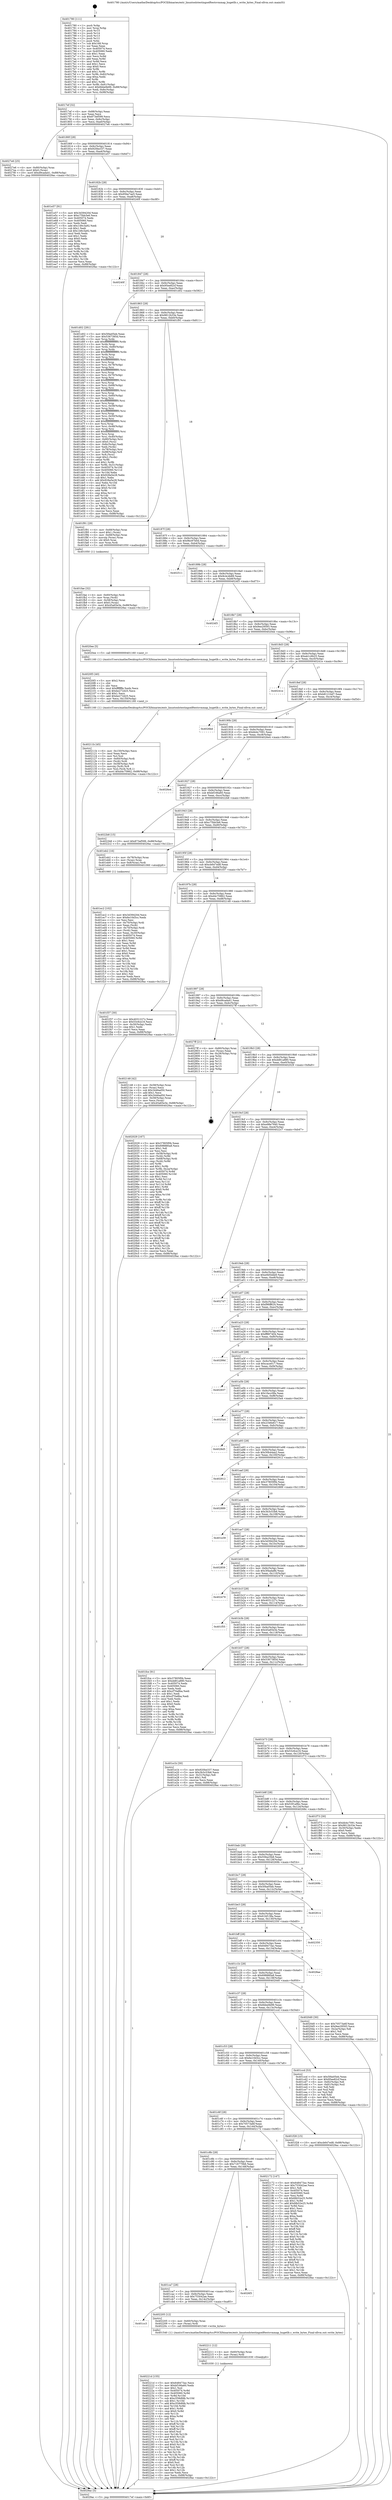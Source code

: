 digraph "0x401780" {
  label = "0x401780 (/mnt/c/Users/mathe/Desktop/tcc/POCII/binaries/extr_linuxtoolstestingselftestsvmmap_hugetlb.c_write_bytes_Final-ollvm.out::main(0))"
  labelloc = "t"
  node[shape=record]

  Entry [label="",width=0.3,height=0.3,shape=circle,fillcolor=black,style=filled]
  "0x4017ef" [label="{
     0x4017ef [32]\l
     | [instrs]\l
     &nbsp;&nbsp;0x4017ef \<+6\>: mov -0x88(%rbp),%eax\l
     &nbsp;&nbsp;0x4017f5 \<+2\>: mov %eax,%ecx\l
     &nbsp;&nbsp;0x4017f7 \<+6\>: sub $0x873ef599,%ecx\l
     &nbsp;&nbsp;0x4017fd \<+6\>: mov %eax,-0x9c(%rbp)\l
     &nbsp;&nbsp;0x401803 \<+6\>: mov %ecx,-0xa0(%rbp)\l
     &nbsp;&nbsp;0x401809 \<+6\>: je 00000000004027e6 \<main+0x1066\>\l
  }"]
  "0x4027e6" [label="{
     0x4027e6 [25]\l
     | [instrs]\l
     &nbsp;&nbsp;0x4027e6 \<+4\>: mov -0x80(%rbp),%rax\l
     &nbsp;&nbsp;0x4027ea \<+6\>: movl $0x0,(%rax)\l
     &nbsp;&nbsp;0x4027f0 \<+10\>: movl $0xd9cada41,-0x88(%rbp)\l
     &nbsp;&nbsp;0x4027fa \<+5\>: jmp 00000000004029ac \<main+0x122c\>\l
  }"]
  "0x40180f" [label="{
     0x40180f [28]\l
     | [instrs]\l
     &nbsp;&nbsp;0x40180f \<+5\>: jmp 0000000000401814 \<main+0x94\>\l
     &nbsp;&nbsp;0x401814 \<+6\>: mov -0x9c(%rbp),%eax\l
     &nbsp;&nbsp;0x40181a \<+5\>: sub $0x920be337,%eax\l
     &nbsp;&nbsp;0x40181f \<+6\>: mov %eax,-0xa4(%rbp)\l
     &nbsp;&nbsp;0x401825 \<+6\>: je 0000000000401e57 \<main+0x6d7\>\l
  }"]
  Exit [label="",width=0.3,height=0.3,shape=circle,fillcolor=black,style=filled,peripheries=2]
  "0x401e57" [label="{
     0x401e57 [91]\l
     | [instrs]\l
     &nbsp;&nbsp;0x401e57 \<+5\>: mov $0x3d39420d,%eax\l
     &nbsp;&nbsp;0x401e5c \<+5\>: mov $0xc75bb3e6,%ecx\l
     &nbsp;&nbsp;0x401e61 \<+7\>: mov 0x405074,%edx\l
     &nbsp;&nbsp;0x401e68 \<+7\>: mov 0x405060,%esi\l
     &nbsp;&nbsp;0x401e6f \<+2\>: mov %edx,%edi\l
     &nbsp;&nbsp;0x401e71 \<+6\>: add $0x149c3a92,%edi\l
     &nbsp;&nbsp;0x401e77 \<+3\>: sub $0x1,%edi\l
     &nbsp;&nbsp;0x401e7a \<+6\>: sub $0x149c3a92,%edi\l
     &nbsp;&nbsp;0x401e80 \<+3\>: imul %edi,%edx\l
     &nbsp;&nbsp;0x401e83 \<+3\>: and $0x1,%edx\l
     &nbsp;&nbsp;0x401e86 \<+3\>: cmp $0x0,%edx\l
     &nbsp;&nbsp;0x401e89 \<+4\>: sete %r8b\l
     &nbsp;&nbsp;0x401e8d \<+3\>: cmp $0xa,%esi\l
     &nbsp;&nbsp;0x401e90 \<+4\>: setl %r9b\l
     &nbsp;&nbsp;0x401e94 \<+3\>: mov %r8b,%r10b\l
     &nbsp;&nbsp;0x401e97 \<+3\>: and %r9b,%r10b\l
     &nbsp;&nbsp;0x401e9a \<+3\>: xor %r9b,%r8b\l
     &nbsp;&nbsp;0x401e9d \<+3\>: or %r8b,%r10b\l
     &nbsp;&nbsp;0x401ea0 \<+4\>: test $0x1,%r10b\l
     &nbsp;&nbsp;0x401ea4 \<+3\>: cmovne %ecx,%eax\l
     &nbsp;&nbsp;0x401ea7 \<+6\>: mov %eax,-0x88(%rbp)\l
     &nbsp;&nbsp;0x401ead \<+5\>: jmp 00000000004029ac \<main+0x122c\>\l
  }"]
  "0x40182b" [label="{
     0x40182b [28]\l
     | [instrs]\l
     &nbsp;&nbsp;0x40182b \<+5\>: jmp 0000000000401830 \<main+0xb0\>\l
     &nbsp;&nbsp;0x401830 \<+6\>: mov -0x9c(%rbp),%eax\l
     &nbsp;&nbsp;0x401836 \<+5\>: sub $0x95be7ae5,%eax\l
     &nbsp;&nbsp;0x40183b \<+6\>: mov %eax,-0xa8(%rbp)\l
     &nbsp;&nbsp;0x401841 \<+6\>: je 000000000040240f \<main+0xc8f\>\l
  }"]
  "0x40221d" [label="{
     0x40221d [155]\l
     | [instrs]\l
     &nbsp;&nbsp;0x40221d \<+5\>: mov $0x648473ac,%ecx\l
     &nbsp;&nbsp;0x402222 \<+5\>: mov $0xbf166a60,%edx\l
     &nbsp;&nbsp;0x402227 \<+3\>: mov $0x1,%sil\l
     &nbsp;&nbsp;0x40222a \<+8\>: mov 0x405074,%r8d\l
     &nbsp;&nbsp;0x402232 \<+8\>: mov 0x405060,%r9d\l
     &nbsp;&nbsp;0x40223a \<+3\>: mov %r8d,%r10d\l
     &nbsp;&nbsp;0x40223d \<+7\>: sub $0xc558dfdb,%r10d\l
     &nbsp;&nbsp;0x402244 \<+4\>: sub $0x1,%r10d\l
     &nbsp;&nbsp;0x402248 \<+7\>: add $0xc558dfdb,%r10d\l
     &nbsp;&nbsp;0x40224f \<+4\>: imul %r10d,%r8d\l
     &nbsp;&nbsp;0x402253 \<+4\>: and $0x1,%r8d\l
     &nbsp;&nbsp;0x402257 \<+4\>: cmp $0x0,%r8d\l
     &nbsp;&nbsp;0x40225b \<+4\>: sete %r11b\l
     &nbsp;&nbsp;0x40225f \<+4\>: cmp $0xa,%r9d\l
     &nbsp;&nbsp;0x402263 \<+3\>: setl %bl\l
     &nbsp;&nbsp;0x402266 \<+3\>: mov %r11b,%r14b\l
     &nbsp;&nbsp;0x402269 \<+4\>: xor $0xff,%r14b\l
     &nbsp;&nbsp;0x40226d \<+3\>: mov %bl,%r15b\l
     &nbsp;&nbsp;0x402270 \<+4\>: xor $0xff,%r15b\l
     &nbsp;&nbsp;0x402274 \<+4\>: xor $0x0,%sil\l
     &nbsp;&nbsp;0x402278 \<+3\>: mov %r14b,%r12b\l
     &nbsp;&nbsp;0x40227b \<+4\>: and $0x0,%r12b\l
     &nbsp;&nbsp;0x40227f \<+3\>: and %sil,%r11b\l
     &nbsp;&nbsp;0x402282 \<+3\>: mov %r15b,%r13b\l
     &nbsp;&nbsp;0x402285 \<+4\>: and $0x0,%r13b\l
     &nbsp;&nbsp;0x402289 \<+3\>: and %sil,%bl\l
     &nbsp;&nbsp;0x40228c \<+3\>: or %r11b,%r12b\l
     &nbsp;&nbsp;0x40228f \<+3\>: or %bl,%r13b\l
     &nbsp;&nbsp;0x402292 \<+3\>: xor %r13b,%r12b\l
     &nbsp;&nbsp;0x402295 \<+3\>: or %r15b,%r14b\l
     &nbsp;&nbsp;0x402298 \<+4\>: xor $0xff,%r14b\l
     &nbsp;&nbsp;0x40229c \<+4\>: or $0x0,%sil\l
     &nbsp;&nbsp;0x4022a0 \<+3\>: and %sil,%r14b\l
     &nbsp;&nbsp;0x4022a3 \<+3\>: or %r14b,%r12b\l
     &nbsp;&nbsp;0x4022a6 \<+4\>: test $0x1,%r12b\l
     &nbsp;&nbsp;0x4022aa \<+3\>: cmovne %edx,%ecx\l
     &nbsp;&nbsp;0x4022ad \<+6\>: mov %ecx,-0x88(%rbp)\l
     &nbsp;&nbsp;0x4022b3 \<+5\>: jmp 00000000004029ac \<main+0x122c\>\l
  }"]
  "0x40240f" [label="{
     0x40240f\l
  }", style=dashed]
  "0x401847" [label="{
     0x401847 [28]\l
     | [instrs]\l
     &nbsp;&nbsp;0x401847 \<+5\>: jmp 000000000040184c \<main+0xcc\>\l
     &nbsp;&nbsp;0x40184c \<+6\>: mov -0x9c(%rbp),%eax\l
     &nbsp;&nbsp;0x401852 \<+5\>: sub $0x95ee82cf,%eax\l
     &nbsp;&nbsp;0x401857 \<+6\>: mov %eax,-0xac(%rbp)\l
     &nbsp;&nbsp;0x40185d \<+6\>: je 0000000000401d02 \<main+0x582\>\l
  }"]
  "0x402211" [label="{
     0x402211 [12]\l
     | [instrs]\l
     &nbsp;&nbsp;0x402211 \<+4\>: mov -0x60(%rbp),%rax\l
     &nbsp;&nbsp;0x402215 \<+3\>: mov (%rax),%rdi\l
     &nbsp;&nbsp;0x402218 \<+5\>: call 0000000000401030 \<free@plt\>\l
     | [calls]\l
     &nbsp;&nbsp;0x401030 \{1\} (unknown)\l
  }"]
  "0x401d02" [label="{
     0x401d02 [281]\l
     | [instrs]\l
     &nbsp;&nbsp;0x401d02 \<+5\>: mov $0x5f4a05eb,%eax\l
     &nbsp;&nbsp;0x401d07 \<+5\>: mov $0x5367385d,%ecx\l
     &nbsp;&nbsp;0x401d0c \<+3\>: mov %rsp,%rdx\l
     &nbsp;&nbsp;0x401d0f \<+4\>: add $0xfffffffffffffff0,%rdx\l
     &nbsp;&nbsp;0x401d13 \<+3\>: mov %rdx,%rsp\l
     &nbsp;&nbsp;0x401d16 \<+4\>: mov %rdx,-0x80(%rbp)\l
     &nbsp;&nbsp;0x401d1a \<+3\>: mov %rsp,%rdx\l
     &nbsp;&nbsp;0x401d1d \<+4\>: add $0xfffffffffffffff0,%rdx\l
     &nbsp;&nbsp;0x401d21 \<+3\>: mov %rdx,%rsp\l
     &nbsp;&nbsp;0x401d24 \<+3\>: mov %rsp,%rsi\l
     &nbsp;&nbsp;0x401d27 \<+4\>: add $0xfffffffffffffff0,%rsi\l
     &nbsp;&nbsp;0x401d2b \<+3\>: mov %rsi,%rsp\l
     &nbsp;&nbsp;0x401d2e \<+4\>: mov %rsi,-0x78(%rbp)\l
     &nbsp;&nbsp;0x401d32 \<+3\>: mov %rsp,%rsi\l
     &nbsp;&nbsp;0x401d35 \<+4\>: add $0xfffffffffffffff0,%rsi\l
     &nbsp;&nbsp;0x401d39 \<+3\>: mov %rsi,%rsp\l
     &nbsp;&nbsp;0x401d3c \<+4\>: mov %rsi,-0x70(%rbp)\l
     &nbsp;&nbsp;0x401d40 \<+3\>: mov %rsp,%rsi\l
     &nbsp;&nbsp;0x401d43 \<+4\>: add $0xfffffffffffffff0,%rsi\l
     &nbsp;&nbsp;0x401d47 \<+3\>: mov %rsi,%rsp\l
     &nbsp;&nbsp;0x401d4a \<+4\>: mov %rsi,-0x68(%rbp)\l
     &nbsp;&nbsp;0x401d4e \<+3\>: mov %rsp,%rsi\l
     &nbsp;&nbsp;0x401d51 \<+4\>: add $0xfffffffffffffff0,%rsi\l
     &nbsp;&nbsp;0x401d55 \<+3\>: mov %rsi,%rsp\l
     &nbsp;&nbsp;0x401d58 \<+4\>: mov %rsi,-0x60(%rbp)\l
     &nbsp;&nbsp;0x401d5c \<+3\>: mov %rsp,%rsi\l
     &nbsp;&nbsp;0x401d5f \<+4\>: add $0xfffffffffffffff0,%rsi\l
     &nbsp;&nbsp;0x401d63 \<+3\>: mov %rsi,%rsp\l
     &nbsp;&nbsp;0x401d66 \<+4\>: mov %rsi,-0x58(%rbp)\l
     &nbsp;&nbsp;0x401d6a \<+3\>: mov %rsp,%rsi\l
     &nbsp;&nbsp;0x401d6d \<+4\>: add $0xfffffffffffffff0,%rsi\l
     &nbsp;&nbsp;0x401d71 \<+3\>: mov %rsi,%rsp\l
     &nbsp;&nbsp;0x401d74 \<+4\>: mov %rsi,-0x50(%rbp)\l
     &nbsp;&nbsp;0x401d78 \<+3\>: mov %rsp,%rsi\l
     &nbsp;&nbsp;0x401d7b \<+4\>: add $0xfffffffffffffff0,%rsi\l
     &nbsp;&nbsp;0x401d7f \<+3\>: mov %rsi,%rsp\l
     &nbsp;&nbsp;0x401d82 \<+4\>: mov %rsi,-0x48(%rbp)\l
     &nbsp;&nbsp;0x401d86 \<+3\>: mov %rsp,%rsi\l
     &nbsp;&nbsp;0x401d89 \<+4\>: add $0xfffffffffffffff0,%rsi\l
     &nbsp;&nbsp;0x401d8d \<+3\>: mov %rsi,%rsp\l
     &nbsp;&nbsp;0x401d90 \<+4\>: mov %rsi,-0x40(%rbp)\l
     &nbsp;&nbsp;0x401d94 \<+4\>: mov -0x80(%rbp),%rsi\l
     &nbsp;&nbsp;0x401d98 \<+6\>: movl $0x0,(%rsi)\l
     &nbsp;&nbsp;0x401d9e \<+6\>: mov -0x8c(%rbp),%edi\l
     &nbsp;&nbsp;0x401da4 \<+2\>: mov %edi,(%rdx)\l
     &nbsp;&nbsp;0x401da6 \<+4\>: mov -0x78(%rbp),%rsi\l
     &nbsp;&nbsp;0x401daa \<+7\>: mov -0x98(%rbp),%r8\l
     &nbsp;&nbsp;0x401db1 \<+3\>: mov %r8,(%rsi)\l
     &nbsp;&nbsp;0x401db4 \<+3\>: cmpl $0x2,(%rdx)\l
     &nbsp;&nbsp;0x401db7 \<+4\>: setne %r9b\l
     &nbsp;&nbsp;0x401dbb \<+4\>: and $0x1,%r9b\l
     &nbsp;&nbsp;0x401dbf \<+4\>: mov %r9b,-0x31(%rbp)\l
     &nbsp;&nbsp;0x401dc3 \<+8\>: mov 0x405074,%r10d\l
     &nbsp;&nbsp;0x401dcb \<+8\>: mov 0x405060,%r11d\l
     &nbsp;&nbsp;0x401dd3 \<+3\>: mov %r10d,%ebx\l
     &nbsp;&nbsp;0x401dd6 \<+6\>: sub $0x928a5e28,%ebx\l
     &nbsp;&nbsp;0x401ddc \<+3\>: sub $0x1,%ebx\l
     &nbsp;&nbsp;0x401ddf \<+6\>: add $0x928a5e28,%ebx\l
     &nbsp;&nbsp;0x401de5 \<+4\>: imul %ebx,%r10d\l
     &nbsp;&nbsp;0x401de9 \<+4\>: and $0x1,%r10d\l
     &nbsp;&nbsp;0x401ded \<+4\>: cmp $0x0,%r10d\l
     &nbsp;&nbsp;0x401df1 \<+4\>: sete %r9b\l
     &nbsp;&nbsp;0x401df5 \<+4\>: cmp $0xa,%r11d\l
     &nbsp;&nbsp;0x401df9 \<+4\>: setl %r14b\l
     &nbsp;&nbsp;0x401dfd \<+3\>: mov %r9b,%r15b\l
     &nbsp;&nbsp;0x401e00 \<+3\>: and %r14b,%r15b\l
     &nbsp;&nbsp;0x401e03 \<+3\>: xor %r14b,%r9b\l
     &nbsp;&nbsp;0x401e06 \<+3\>: or %r9b,%r15b\l
     &nbsp;&nbsp;0x401e09 \<+4\>: test $0x1,%r15b\l
     &nbsp;&nbsp;0x401e0d \<+3\>: cmovne %ecx,%eax\l
     &nbsp;&nbsp;0x401e10 \<+6\>: mov %eax,-0x88(%rbp)\l
     &nbsp;&nbsp;0x401e16 \<+5\>: jmp 00000000004029ac \<main+0x122c\>\l
  }"]
  "0x401863" [label="{
     0x401863 [28]\l
     | [instrs]\l
     &nbsp;&nbsp;0x401863 \<+5\>: jmp 0000000000401868 \<main+0xe8\>\l
     &nbsp;&nbsp;0x401868 \<+6\>: mov -0x9c(%rbp),%eax\l
     &nbsp;&nbsp;0x40186e \<+5\>: sub $0x9812b33e,%eax\l
     &nbsp;&nbsp;0x401873 \<+6\>: mov %eax,-0xb0(%rbp)\l
     &nbsp;&nbsp;0x401879 \<+6\>: je 0000000000401f91 \<main+0x811\>\l
  }"]
  "0x401cc3" [label="{
     0x401cc3\l
  }", style=dashed]
  "0x401f91" [label="{
     0x401f91 [29]\l
     | [instrs]\l
     &nbsp;&nbsp;0x401f91 \<+4\>: mov -0x68(%rbp),%rax\l
     &nbsp;&nbsp;0x401f95 \<+6\>: movl $0x1,(%rax)\l
     &nbsp;&nbsp;0x401f9b \<+4\>: mov -0x68(%rbp),%rax\l
     &nbsp;&nbsp;0x401f9f \<+3\>: movslq (%rax),%rax\l
     &nbsp;&nbsp;0x401fa2 \<+4\>: shl $0x0,%rax\l
     &nbsp;&nbsp;0x401fa6 \<+3\>: mov %rax,%rdi\l
     &nbsp;&nbsp;0x401fa9 \<+5\>: call 0000000000401050 \<malloc@plt\>\l
     | [calls]\l
     &nbsp;&nbsp;0x401050 \{1\} (unknown)\l
  }"]
  "0x40187f" [label="{
     0x40187f [28]\l
     | [instrs]\l
     &nbsp;&nbsp;0x40187f \<+5\>: jmp 0000000000401884 \<main+0x104\>\l
     &nbsp;&nbsp;0x401884 \<+6\>: mov -0x9c(%rbp),%eax\l
     &nbsp;&nbsp;0x40188a \<+5\>: sub $0x9bc97b0d,%eax\l
     &nbsp;&nbsp;0x40188f \<+6\>: mov %eax,-0xb4(%rbp)\l
     &nbsp;&nbsp;0x401895 \<+6\>: je 0000000000402511 \<main+0xd91\>\l
  }"]
  "0x402205" [label="{
     0x402205 [12]\l
     | [instrs]\l
     &nbsp;&nbsp;0x402205 \<+4\>: mov -0x60(%rbp),%rax\l
     &nbsp;&nbsp;0x402209 \<+3\>: mov (%rax),%rdi\l
     &nbsp;&nbsp;0x40220c \<+5\>: call 0000000000401540 \<write_bytes\>\l
     | [calls]\l
     &nbsp;&nbsp;0x401540 \{1\} (/mnt/c/Users/mathe/Desktop/tcc/POCII/binaries/extr_linuxtoolstestingselftestsvmmap_hugetlb.c_write_bytes_Final-ollvm.out::write_bytes)\l
  }"]
  "0x402511" [label="{
     0x402511\l
  }", style=dashed]
  "0x40189b" [label="{
     0x40189b [28]\l
     | [instrs]\l
     &nbsp;&nbsp;0x40189b \<+5\>: jmp 00000000004018a0 \<main+0x120\>\l
     &nbsp;&nbsp;0x4018a0 \<+6\>: mov -0x9c(%rbp),%eax\l
     &nbsp;&nbsp;0x4018a6 \<+5\>: sub $0x9c4c4b89,%eax\l
     &nbsp;&nbsp;0x4018ab \<+6\>: mov %eax,-0xb8(%rbp)\l
     &nbsp;&nbsp;0x4018b1 \<+6\>: je 00000000004024f3 \<main+0xd73\>\l
  }"]
  "0x401ca7" [label="{
     0x401ca7 [28]\l
     | [instrs]\l
     &nbsp;&nbsp;0x401ca7 \<+5\>: jmp 0000000000401cac \<main+0x52c\>\l
     &nbsp;&nbsp;0x401cac \<+6\>: mov -0x9c(%rbp),%eax\l
     &nbsp;&nbsp;0x401cb2 \<+5\>: sub $0x753042ae,%eax\l
     &nbsp;&nbsp;0x401cb7 \<+6\>: mov %eax,-0x14c(%rbp)\l
     &nbsp;&nbsp;0x401cbd \<+6\>: je 0000000000402205 \<main+0xa85\>\l
  }"]
  "0x4024f3" [label="{
     0x4024f3\l
  }", style=dashed]
  "0x4018b7" [label="{
     0x4018b7 [28]\l
     | [instrs]\l
     &nbsp;&nbsp;0x4018b7 \<+5\>: jmp 00000000004018bc \<main+0x13c\>\l
     &nbsp;&nbsp;0x4018bc \<+6\>: mov -0x9c(%rbp),%eax\l
     &nbsp;&nbsp;0x4018c2 \<+5\>: sub $0x9ee29593,%eax\l
     &nbsp;&nbsp;0x4018c7 \<+6\>: mov %eax,-0xbc(%rbp)\l
     &nbsp;&nbsp;0x4018cd \<+6\>: je 00000000004020ee \<main+0x96e\>\l
  }"]
  "0x4026f3" [label="{
     0x4026f3\l
  }", style=dashed]
  "0x4020ee" [label="{
     0x4020ee [5]\l
     | [instrs]\l
     &nbsp;&nbsp;0x4020ee \<+5\>: call 0000000000401160 \<next_i\>\l
     | [calls]\l
     &nbsp;&nbsp;0x401160 \{1\} (/mnt/c/Users/mathe/Desktop/tcc/POCII/binaries/extr_linuxtoolstestingselftestsvmmap_hugetlb.c_write_bytes_Final-ollvm.out::next_i)\l
  }"]
  "0x4018d3" [label="{
     0x4018d3 [28]\l
     | [instrs]\l
     &nbsp;&nbsp;0x4018d3 \<+5\>: jmp 00000000004018d8 \<main+0x158\>\l
     &nbsp;&nbsp;0x4018d8 \<+6\>: mov -0x9c(%rbp),%eax\l
     &nbsp;&nbsp;0x4018de \<+5\>: sub $0xab1c6b25,%eax\l
     &nbsp;&nbsp;0x4018e3 \<+6\>: mov %eax,-0xc0(%rbp)\l
     &nbsp;&nbsp;0x4018e9 \<+6\>: je 000000000040241e \<main+0xc9e\>\l
  }"]
  "0x401c8b" [label="{
     0x401c8b [28]\l
     | [instrs]\l
     &nbsp;&nbsp;0x401c8b \<+5\>: jmp 0000000000401c90 \<main+0x510\>\l
     &nbsp;&nbsp;0x401c90 \<+6\>: mov -0x9c(%rbp),%eax\l
     &nbsp;&nbsp;0x401c96 \<+5\>: sub $0x716770b6,%eax\l
     &nbsp;&nbsp;0x401c9b \<+6\>: mov %eax,-0x148(%rbp)\l
     &nbsp;&nbsp;0x401ca1 \<+6\>: je 00000000004026f3 \<main+0xf73\>\l
  }"]
  "0x40241e" [label="{
     0x40241e\l
  }", style=dashed]
  "0x4018ef" [label="{
     0x4018ef [28]\l
     | [instrs]\l
     &nbsp;&nbsp;0x4018ef \<+5\>: jmp 00000000004018f4 \<main+0x174\>\l
     &nbsp;&nbsp;0x4018f4 \<+6\>: mov -0x9c(%rbp),%eax\l
     &nbsp;&nbsp;0x4018fa \<+5\>: sub $0xb8121bd7,%eax\l
     &nbsp;&nbsp;0x4018ff \<+6\>: mov %eax,-0xc4(%rbp)\l
     &nbsp;&nbsp;0x401905 \<+6\>: je 00000000004026bd \<main+0xf3d\>\l
  }"]
  "0x402172" [label="{
     0x402172 [147]\l
     | [instrs]\l
     &nbsp;&nbsp;0x402172 \<+5\>: mov $0x648473ac,%eax\l
     &nbsp;&nbsp;0x402177 \<+5\>: mov $0x753042ae,%ecx\l
     &nbsp;&nbsp;0x40217c \<+2\>: mov $0x1,%dl\l
     &nbsp;&nbsp;0x40217e \<+7\>: mov 0x405074,%esi\l
     &nbsp;&nbsp;0x402185 \<+7\>: mov 0x405060,%edi\l
     &nbsp;&nbsp;0x40218c \<+3\>: mov %esi,%r8d\l
     &nbsp;&nbsp;0x40218f \<+7\>: sub $0xfdb52e25,%r8d\l
     &nbsp;&nbsp;0x402196 \<+4\>: sub $0x1,%r8d\l
     &nbsp;&nbsp;0x40219a \<+7\>: add $0xfdb52e25,%r8d\l
     &nbsp;&nbsp;0x4021a1 \<+4\>: imul %r8d,%esi\l
     &nbsp;&nbsp;0x4021a5 \<+3\>: and $0x1,%esi\l
     &nbsp;&nbsp;0x4021a8 \<+3\>: cmp $0x0,%esi\l
     &nbsp;&nbsp;0x4021ab \<+4\>: sete %r9b\l
     &nbsp;&nbsp;0x4021af \<+3\>: cmp $0xa,%edi\l
     &nbsp;&nbsp;0x4021b2 \<+4\>: setl %r10b\l
     &nbsp;&nbsp;0x4021b6 \<+3\>: mov %r9b,%r11b\l
     &nbsp;&nbsp;0x4021b9 \<+4\>: xor $0xff,%r11b\l
     &nbsp;&nbsp;0x4021bd \<+3\>: mov %r10b,%bl\l
     &nbsp;&nbsp;0x4021c0 \<+3\>: xor $0xff,%bl\l
     &nbsp;&nbsp;0x4021c3 \<+3\>: xor $0x0,%dl\l
     &nbsp;&nbsp;0x4021c6 \<+3\>: mov %r11b,%r14b\l
     &nbsp;&nbsp;0x4021c9 \<+4\>: and $0x0,%r14b\l
     &nbsp;&nbsp;0x4021cd \<+3\>: and %dl,%r9b\l
     &nbsp;&nbsp;0x4021d0 \<+3\>: mov %bl,%r15b\l
     &nbsp;&nbsp;0x4021d3 \<+4\>: and $0x0,%r15b\l
     &nbsp;&nbsp;0x4021d7 \<+3\>: and %dl,%r10b\l
     &nbsp;&nbsp;0x4021da \<+3\>: or %r9b,%r14b\l
     &nbsp;&nbsp;0x4021dd \<+3\>: or %r10b,%r15b\l
     &nbsp;&nbsp;0x4021e0 \<+3\>: xor %r15b,%r14b\l
     &nbsp;&nbsp;0x4021e3 \<+3\>: or %bl,%r11b\l
     &nbsp;&nbsp;0x4021e6 \<+4\>: xor $0xff,%r11b\l
     &nbsp;&nbsp;0x4021ea \<+3\>: or $0x0,%dl\l
     &nbsp;&nbsp;0x4021ed \<+3\>: and %dl,%r11b\l
     &nbsp;&nbsp;0x4021f0 \<+3\>: or %r11b,%r14b\l
     &nbsp;&nbsp;0x4021f3 \<+4\>: test $0x1,%r14b\l
     &nbsp;&nbsp;0x4021f7 \<+3\>: cmovne %ecx,%eax\l
     &nbsp;&nbsp;0x4021fa \<+6\>: mov %eax,-0x88(%rbp)\l
     &nbsp;&nbsp;0x402200 \<+5\>: jmp 00000000004029ac \<main+0x122c\>\l
  }"]
  "0x4026bd" [label="{
     0x4026bd\l
  }", style=dashed]
  "0x40190b" [label="{
     0x40190b [28]\l
     | [instrs]\l
     &nbsp;&nbsp;0x40190b \<+5\>: jmp 0000000000401910 \<main+0x190\>\l
     &nbsp;&nbsp;0x401910 \<+6\>: mov -0x9c(%rbp),%eax\l
     &nbsp;&nbsp;0x401916 \<+5\>: sub $0xbb4c7091,%eax\l
     &nbsp;&nbsp;0x40191b \<+6\>: mov %eax,-0xc8(%rbp)\l
     &nbsp;&nbsp;0x401921 \<+6\>: je 00000000004026e4 \<main+0xf64\>\l
  }"]
  "0x40211b" [label="{
     0x40211b [45]\l
     | [instrs]\l
     &nbsp;&nbsp;0x40211b \<+6\>: mov -0x150(%rbp),%ecx\l
     &nbsp;&nbsp;0x402121 \<+3\>: imul %eax,%ecx\l
     &nbsp;&nbsp;0x402124 \<+3\>: mov %cl,%sil\l
     &nbsp;&nbsp;0x402127 \<+4\>: mov -0x60(%rbp),%rdi\l
     &nbsp;&nbsp;0x40212b \<+3\>: mov (%rdi),%rdi\l
     &nbsp;&nbsp;0x40212e \<+4\>: mov -0x58(%rbp),%r8\l
     &nbsp;&nbsp;0x402132 \<+3\>: movslq (%r8),%r8\l
     &nbsp;&nbsp;0x402135 \<+4\>: mov %sil,(%rdi,%r8,1)\l
     &nbsp;&nbsp;0x402139 \<+10\>: movl $0xd4c70862,-0x88(%rbp)\l
     &nbsp;&nbsp;0x402143 \<+5\>: jmp 00000000004029ac \<main+0x122c\>\l
  }"]
  "0x4026e4" [label="{
     0x4026e4\l
  }", style=dashed]
  "0x401927" [label="{
     0x401927 [28]\l
     | [instrs]\l
     &nbsp;&nbsp;0x401927 \<+5\>: jmp 000000000040192c \<main+0x1ac\>\l
     &nbsp;&nbsp;0x40192c \<+6\>: mov -0x9c(%rbp),%eax\l
     &nbsp;&nbsp;0x401932 \<+5\>: sub $0xbf166a60,%eax\l
     &nbsp;&nbsp;0x401937 \<+6\>: mov %eax,-0xcc(%rbp)\l
     &nbsp;&nbsp;0x40193d \<+6\>: je 00000000004022b8 \<main+0xb38\>\l
  }"]
  "0x4020f3" [label="{
     0x4020f3 [40]\l
     | [instrs]\l
     &nbsp;&nbsp;0x4020f3 \<+5\>: mov $0x2,%ecx\l
     &nbsp;&nbsp;0x4020f8 \<+1\>: cltd\l
     &nbsp;&nbsp;0x4020f9 \<+2\>: idiv %ecx\l
     &nbsp;&nbsp;0x4020fb \<+6\>: imul $0xfffffffe,%edx,%ecx\l
     &nbsp;&nbsp;0x402101 \<+6\>: sub $0xbe272d25,%ecx\l
     &nbsp;&nbsp;0x402107 \<+3\>: add $0x1,%ecx\l
     &nbsp;&nbsp;0x40210a \<+6\>: add $0xbe272d25,%ecx\l
     &nbsp;&nbsp;0x402110 \<+6\>: mov %ecx,-0x150(%rbp)\l
     &nbsp;&nbsp;0x402116 \<+5\>: call 0000000000401160 \<next_i\>\l
     | [calls]\l
     &nbsp;&nbsp;0x401160 \{1\} (/mnt/c/Users/mathe/Desktop/tcc/POCII/binaries/extr_linuxtoolstestingselftestsvmmap_hugetlb.c_write_bytes_Final-ollvm.out::next_i)\l
  }"]
  "0x4022b8" [label="{
     0x4022b8 [15]\l
     | [instrs]\l
     &nbsp;&nbsp;0x4022b8 \<+10\>: movl $0x873ef599,-0x88(%rbp)\l
     &nbsp;&nbsp;0x4022c2 \<+5\>: jmp 00000000004029ac \<main+0x122c\>\l
  }"]
  "0x401943" [label="{
     0x401943 [28]\l
     | [instrs]\l
     &nbsp;&nbsp;0x401943 \<+5\>: jmp 0000000000401948 \<main+0x1c8\>\l
     &nbsp;&nbsp;0x401948 \<+6\>: mov -0x9c(%rbp),%eax\l
     &nbsp;&nbsp;0x40194e \<+5\>: sub $0xc75bb3e6,%eax\l
     &nbsp;&nbsp;0x401953 \<+6\>: mov %eax,-0xd0(%rbp)\l
     &nbsp;&nbsp;0x401959 \<+6\>: je 0000000000401eb2 \<main+0x732\>\l
  }"]
  "0x401fae" [label="{
     0x401fae [32]\l
     | [instrs]\l
     &nbsp;&nbsp;0x401fae \<+4\>: mov -0x60(%rbp),%rdi\l
     &nbsp;&nbsp;0x401fb2 \<+3\>: mov %rax,(%rdi)\l
     &nbsp;&nbsp;0x401fb5 \<+4\>: mov -0x58(%rbp),%rax\l
     &nbsp;&nbsp;0x401fb9 \<+6\>: movl $0x0,(%rax)\l
     &nbsp;&nbsp;0x401fbf \<+10\>: movl $0x45a65e3e,-0x88(%rbp)\l
     &nbsp;&nbsp;0x401fc9 \<+5\>: jmp 00000000004029ac \<main+0x122c\>\l
  }"]
  "0x401eb2" [label="{
     0x401eb2 [16]\l
     | [instrs]\l
     &nbsp;&nbsp;0x401eb2 \<+4\>: mov -0x78(%rbp),%rax\l
     &nbsp;&nbsp;0x401eb6 \<+3\>: mov (%rax),%rax\l
     &nbsp;&nbsp;0x401eb9 \<+4\>: mov 0x8(%rax),%rdi\l
     &nbsp;&nbsp;0x401ebd \<+5\>: call 0000000000401060 \<atoi@plt\>\l
     | [calls]\l
     &nbsp;&nbsp;0x401060 \{1\} (unknown)\l
  }"]
  "0x40195f" [label="{
     0x40195f [28]\l
     | [instrs]\l
     &nbsp;&nbsp;0x40195f \<+5\>: jmp 0000000000401964 \<main+0x1e4\>\l
     &nbsp;&nbsp;0x401964 \<+6\>: mov -0x9c(%rbp),%eax\l
     &nbsp;&nbsp;0x40196a \<+5\>: sub $0xcb647ed8,%eax\l
     &nbsp;&nbsp;0x40196f \<+6\>: mov %eax,-0xd4(%rbp)\l
     &nbsp;&nbsp;0x401975 \<+6\>: je 0000000000401f37 \<main+0x7b7\>\l
  }"]
  "0x401c6f" [label="{
     0x401c6f [28]\l
     | [instrs]\l
     &nbsp;&nbsp;0x401c6f \<+5\>: jmp 0000000000401c74 \<main+0x4f4\>\l
     &nbsp;&nbsp;0x401c74 \<+6\>: mov -0x9c(%rbp),%eax\l
     &nbsp;&nbsp;0x401c7a \<+5\>: sub $0x70573a6f,%eax\l
     &nbsp;&nbsp;0x401c7f \<+6\>: mov %eax,-0x144(%rbp)\l
     &nbsp;&nbsp;0x401c85 \<+6\>: je 0000000000402172 \<main+0x9f2\>\l
  }"]
  "0x401f37" [label="{
     0x401f37 [30]\l
     | [instrs]\l
     &nbsp;&nbsp;0x401f37 \<+5\>: mov $0x4031227c,%eax\l
     &nbsp;&nbsp;0x401f3c \<+5\>: mov $0x53c6ce16,%ecx\l
     &nbsp;&nbsp;0x401f41 \<+3\>: mov -0x30(%rbp),%edx\l
     &nbsp;&nbsp;0x401f44 \<+3\>: cmp $0x1,%edx\l
     &nbsp;&nbsp;0x401f47 \<+3\>: cmovl %ecx,%eax\l
     &nbsp;&nbsp;0x401f4a \<+6\>: mov %eax,-0x88(%rbp)\l
     &nbsp;&nbsp;0x401f50 \<+5\>: jmp 00000000004029ac \<main+0x122c\>\l
  }"]
  "0x40197b" [label="{
     0x40197b [28]\l
     | [instrs]\l
     &nbsp;&nbsp;0x40197b \<+5\>: jmp 0000000000401980 \<main+0x200\>\l
     &nbsp;&nbsp;0x401980 \<+6\>: mov -0x9c(%rbp),%eax\l
     &nbsp;&nbsp;0x401986 \<+5\>: sub $0xd4c70862,%eax\l
     &nbsp;&nbsp;0x40198b \<+6\>: mov %eax,-0xd8(%rbp)\l
     &nbsp;&nbsp;0x401991 \<+6\>: je 0000000000402148 \<main+0x9c8\>\l
  }"]
  "0x401f28" [label="{
     0x401f28 [15]\l
     | [instrs]\l
     &nbsp;&nbsp;0x401f28 \<+10\>: movl $0xcb647ed8,-0x88(%rbp)\l
     &nbsp;&nbsp;0x401f32 \<+5\>: jmp 00000000004029ac \<main+0x122c\>\l
  }"]
  "0x402148" [label="{
     0x402148 [42]\l
     | [instrs]\l
     &nbsp;&nbsp;0x402148 \<+4\>: mov -0x58(%rbp),%rax\l
     &nbsp;&nbsp;0x40214c \<+2\>: mov (%rax),%ecx\l
     &nbsp;&nbsp;0x40214e \<+6\>: sub $0x3446ad50,%ecx\l
     &nbsp;&nbsp;0x402154 \<+3\>: add $0x1,%ecx\l
     &nbsp;&nbsp;0x402157 \<+6\>: add $0x3446ad50,%ecx\l
     &nbsp;&nbsp;0x40215d \<+4\>: mov -0x58(%rbp),%rax\l
     &nbsp;&nbsp;0x402161 \<+2\>: mov %ecx,(%rax)\l
     &nbsp;&nbsp;0x402163 \<+10\>: movl $0x45a65e3e,-0x88(%rbp)\l
     &nbsp;&nbsp;0x40216d \<+5\>: jmp 00000000004029ac \<main+0x122c\>\l
  }"]
  "0x401997" [label="{
     0x401997 [28]\l
     | [instrs]\l
     &nbsp;&nbsp;0x401997 \<+5\>: jmp 000000000040199c \<main+0x21c\>\l
     &nbsp;&nbsp;0x40199c \<+6\>: mov -0x9c(%rbp),%eax\l
     &nbsp;&nbsp;0x4019a2 \<+5\>: sub $0xd9cada41,%eax\l
     &nbsp;&nbsp;0x4019a7 \<+6\>: mov %eax,-0xdc(%rbp)\l
     &nbsp;&nbsp;0x4019ad \<+6\>: je 00000000004027ff \<main+0x107f\>\l
  }"]
  "0x401ec2" [label="{
     0x401ec2 [102]\l
     | [instrs]\l
     &nbsp;&nbsp;0x401ec2 \<+5\>: mov $0x3d39420d,%ecx\l
     &nbsp;&nbsp;0x401ec7 \<+5\>: mov $0x6e10d3cc,%edx\l
     &nbsp;&nbsp;0x401ecc \<+2\>: xor %esi,%esi\l
     &nbsp;&nbsp;0x401ece \<+4\>: mov -0x70(%rbp),%rdi\l
     &nbsp;&nbsp;0x401ed2 \<+2\>: mov %eax,(%rdi)\l
     &nbsp;&nbsp;0x401ed4 \<+4\>: mov -0x70(%rbp),%rdi\l
     &nbsp;&nbsp;0x401ed8 \<+2\>: mov (%rdi),%eax\l
     &nbsp;&nbsp;0x401eda \<+3\>: mov %eax,-0x30(%rbp)\l
     &nbsp;&nbsp;0x401edd \<+7\>: mov 0x405074,%eax\l
     &nbsp;&nbsp;0x401ee4 \<+8\>: mov 0x405060,%r8d\l
     &nbsp;&nbsp;0x401eec \<+3\>: sub $0x1,%esi\l
     &nbsp;&nbsp;0x401eef \<+3\>: mov %eax,%r9d\l
     &nbsp;&nbsp;0x401ef2 \<+3\>: add %esi,%r9d\l
     &nbsp;&nbsp;0x401ef5 \<+4\>: imul %r9d,%eax\l
     &nbsp;&nbsp;0x401ef9 \<+3\>: and $0x1,%eax\l
     &nbsp;&nbsp;0x401efc \<+3\>: cmp $0x0,%eax\l
     &nbsp;&nbsp;0x401eff \<+4\>: sete %r10b\l
     &nbsp;&nbsp;0x401f03 \<+4\>: cmp $0xa,%r8d\l
     &nbsp;&nbsp;0x401f07 \<+4\>: setl %r11b\l
     &nbsp;&nbsp;0x401f0b \<+3\>: mov %r10b,%bl\l
     &nbsp;&nbsp;0x401f0e \<+3\>: and %r11b,%bl\l
     &nbsp;&nbsp;0x401f11 \<+3\>: xor %r11b,%r10b\l
     &nbsp;&nbsp;0x401f14 \<+3\>: or %r10b,%bl\l
     &nbsp;&nbsp;0x401f17 \<+3\>: test $0x1,%bl\l
     &nbsp;&nbsp;0x401f1a \<+3\>: cmovne %edx,%ecx\l
     &nbsp;&nbsp;0x401f1d \<+6\>: mov %ecx,-0x88(%rbp)\l
     &nbsp;&nbsp;0x401f23 \<+5\>: jmp 00000000004029ac \<main+0x122c\>\l
  }"]
  "0x4027ff" [label="{
     0x4027ff [21]\l
     | [instrs]\l
     &nbsp;&nbsp;0x4027ff \<+4\>: mov -0x80(%rbp),%rax\l
     &nbsp;&nbsp;0x402803 \<+2\>: mov (%rax),%eax\l
     &nbsp;&nbsp;0x402805 \<+4\>: lea -0x28(%rbp),%rsp\l
     &nbsp;&nbsp;0x402809 \<+1\>: pop %rbx\l
     &nbsp;&nbsp;0x40280a \<+2\>: pop %r12\l
     &nbsp;&nbsp;0x40280c \<+2\>: pop %r13\l
     &nbsp;&nbsp;0x40280e \<+2\>: pop %r14\l
     &nbsp;&nbsp;0x402810 \<+2\>: pop %r15\l
     &nbsp;&nbsp;0x402812 \<+1\>: pop %rbp\l
     &nbsp;&nbsp;0x402813 \<+1\>: ret\l
  }"]
  "0x4019b3" [label="{
     0x4019b3 [28]\l
     | [instrs]\l
     &nbsp;&nbsp;0x4019b3 \<+5\>: jmp 00000000004019b8 \<main+0x238\>\l
     &nbsp;&nbsp;0x4019b8 \<+6\>: mov -0x9c(%rbp),%eax\l
     &nbsp;&nbsp;0x4019be \<+5\>: sub $0xdd81a880,%eax\l
     &nbsp;&nbsp;0x4019c3 \<+6\>: mov %eax,-0xe0(%rbp)\l
     &nbsp;&nbsp;0x4019c9 \<+6\>: je 0000000000402029 \<main+0x8a9\>\l
  }"]
  "0x401780" [label="{
     0x401780 [111]\l
     | [instrs]\l
     &nbsp;&nbsp;0x401780 \<+1\>: push %rbp\l
     &nbsp;&nbsp;0x401781 \<+3\>: mov %rsp,%rbp\l
     &nbsp;&nbsp;0x401784 \<+2\>: push %r15\l
     &nbsp;&nbsp;0x401786 \<+2\>: push %r14\l
     &nbsp;&nbsp;0x401788 \<+2\>: push %r13\l
     &nbsp;&nbsp;0x40178a \<+2\>: push %r12\l
     &nbsp;&nbsp;0x40178c \<+1\>: push %rbx\l
     &nbsp;&nbsp;0x40178d \<+7\>: sub $0x168,%rsp\l
     &nbsp;&nbsp;0x401794 \<+2\>: xor %eax,%eax\l
     &nbsp;&nbsp;0x401796 \<+7\>: mov 0x405074,%ecx\l
     &nbsp;&nbsp;0x40179d \<+7\>: mov 0x405060,%edx\l
     &nbsp;&nbsp;0x4017a4 \<+3\>: sub $0x1,%eax\l
     &nbsp;&nbsp;0x4017a7 \<+3\>: mov %ecx,%r8d\l
     &nbsp;&nbsp;0x4017aa \<+3\>: add %eax,%r8d\l
     &nbsp;&nbsp;0x4017ad \<+4\>: imul %r8d,%ecx\l
     &nbsp;&nbsp;0x4017b1 \<+3\>: and $0x1,%ecx\l
     &nbsp;&nbsp;0x4017b4 \<+3\>: cmp $0x0,%ecx\l
     &nbsp;&nbsp;0x4017b7 \<+4\>: sete %r9b\l
     &nbsp;&nbsp;0x4017bb \<+4\>: and $0x1,%r9b\l
     &nbsp;&nbsp;0x4017bf \<+7\>: mov %r9b,-0x82(%rbp)\l
     &nbsp;&nbsp;0x4017c6 \<+3\>: cmp $0xa,%edx\l
     &nbsp;&nbsp;0x4017c9 \<+4\>: setl %r9b\l
     &nbsp;&nbsp;0x4017cd \<+4\>: and $0x1,%r9b\l
     &nbsp;&nbsp;0x4017d1 \<+7\>: mov %r9b,-0x81(%rbp)\l
     &nbsp;&nbsp;0x4017d8 \<+10\>: movl $0x6bbe9e99,-0x88(%rbp)\l
     &nbsp;&nbsp;0x4017e2 \<+6\>: mov %edi,-0x8c(%rbp)\l
     &nbsp;&nbsp;0x4017e8 \<+7\>: mov %rsi,-0x98(%rbp)\l
  }"]
  "0x402029" [label="{
     0x402029 [167]\l
     | [instrs]\l
     &nbsp;&nbsp;0x402029 \<+5\>: mov $0x37805f0b,%eax\l
     &nbsp;&nbsp;0x40202e \<+5\>: mov $0x698880a8,%ecx\l
     &nbsp;&nbsp;0x402033 \<+2\>: mov $0x1,%dl\l
     &nbsp;&nbsp;0x402035 \<+2\>: xor %esi,%esi\l
     &nbsp;&nbsp;0x402037 \<+4\>: mov -0x58(%rbp),%rdi\l
     &nbsp;&nbsp;0x40203b \<+3\>: mov (%rdi),%r8d\l
     &nbsp;&nbsp;0x40203e \<+4\>: mov -0x68(%rbp),%rdi\l
     &nbsp;&nbsp;0x402042 \<+3\>: cmp (%rdi),%r8d\l
     &nbsp;&nbsp;0x402045 \<+4\>: setl %r9b\l
     &nbsp;&nbsp;0x402049 \<+4\>: and $0x1,%r9b\l
     &nbsp;&nbsp;0x40204d \<+4\>: mov %r9b,-0x2a(%rbp)\l
     &nbsp;&nbsp;0x402051 \<+8\>: mov 0x405074,%r8d\l
     &nbsp;&nbsp;0x402059 \<+8\>: mov 0x405060,%r10d\l
     &nbsp;&nbsp;0x402061 \<+3\>: sub $0x1,%esi\l
     &nbsp;&nbsp;0x402064 \<+3\>: mov %r8d,%r11d\l
     &nbsp;&nbsp;0x402067 \<+3\>: add %esi,%r11d\l
     &nbsp;&nbsp;0x40206a \<+4\>: imul %r11d,%r8d\l
     &nbsp;&nbsp;0x40206e \<+4\>: and $0x1,%r8d\l
     &nbsp;&nbsp;0x402072 \<+4\>: cmp $0x0,%r8d\l
     &nbsp;&nbsp;0x402076 \<+4\>: sete %r9b\l
     &nbsp;&nbsp;0x40207a \<+4\>: cmp $0xa,%r10d\l
     &nbsp;&nbsp;0x40207e \<+3\>: setl %bl\l
     &nbsp;&nbsp;0x402081 \<+3\>: mov %r9b,%r14b\l
     &nbsp;&nbsp;0x402084 \<+4\>: xor $0xff,%r14b\l
     &nbsp;&nbsp;0x402088 \<+3\>: mov %bl,%r15b\l
     &nbsp;&nbsp;0x40208b \<+4\>: xor $0xff,%r15b\l
     &nbsp;&nbsp;0x40208f \<+3\>: xor $0x1,%dl\l
     &nbsp;&nbsp;0x402092 \<+3\>: mov %r14b,%r12b\l
     &nbsp;&nbsp;0x402095 \<+4\>: and $0xff,%r12b\l
     &nbsp;&nbsp;0x402099 \<+3\>: and %dl,%r9b\l
     &nbsp;&nbsp;0x40209c \<+3\>: mov %r15b,%r13b\l
     &nbsp;&nbsp;0x40209f \<+4\>: and $0xff,%r13b\l
     &nbsp;&nbsp;0x4020a3 \<+2\>: and %dl,%bl\l
     &nbsp;&nbsp;0x4020a5 \<+3\>: or %r9b,%r12b\l
     &nbsp;&nbsp;0x4020a8 \<+3\>: or %bl,%r13b\l
     &nbsp;&nbsp;0x4020ab \<+3\>: xor %r13b,%r12b\l
     &nbsp;&nbsp;0x4020ae \<+3\>: or %r15b,%r14b\l
     &nbsp;&nbsp;0x4020b1 \<+4\>: xor $0xff,%r14b\l
     &nbsp;&nbsp;0x4020b5 \<+3\>: or $0x1,%dl\l
     &nbsp;&nbsp;0x4020b8 \<+3\>: and %dl,%r14b\l
     &nbsp;&nbsp;0x4020bb \<+3\>: or %r14b,%r12b\l
     &nbsp;&nbsp;0x4020be \<+4\>: test $0x1,%r12b\l
     &nbsp;&nbsp;0x4020c2 \<+3\>: cmovne %ecx,%eax\l
     &nbsp;&nbsp;0x4020c5 \<+6\>: mov %eax,-0x88(%rbp)\l
     &nbsp;&nbsp;0x4020cb \<+5\>: jmp 00000000004029ac \<main+0x122c\>\l
  }"]
  "0x4019cf" [label="{
     0x4019cf [28]\l
     | [instrs]\l
     &nbsp;&nbsp;0x4019cf \<+5\>: jmp 00000000004019d4 \<main+0x254\>\l
     &nbsp;&nbsp;0x4019d4 \<+6\>: mov -0x9c(%rbp),%eax\l
     &nbsp;&nbsp;0x4019da \<+5\>: sub $0xe98e7940,%eax\l
     &nbsp;&nbsp;0x4019df \<+6\>: mov %eax,-0xe4(%rbp)\l
     &nbsp;&nbsp;0x4019e5 \<+6\>: je 00000000004022c7 \<main+0xb47\>\l
  }"]
  "0x4029ac" [label="{
     0x4029ac [5]\l
     | [instrs]\l
     &nbsp;&nbsp;0x4029ac \<+5\>: jmp 00000000004017ef \<main+0x6f\>\l
  }"]
  "0x4022c7" [label="{
     0x4022c7\l
  }", style=dashed]
  "0x4019eb" [label="{
     0x4019eb [28]\l
     | [instrs]\l
     &nbsp;&nbsp;0x4019eb \<+5\>: jmp 00000000004019f0 \<main+0x270\>\l
     &nbsp;&nbsp;0x4019f0 \<+6\>: mov -0x9c(%rbp),%eax\l
     &nbsp;&nbsp;0x4019f6 \<+5\>: sub $0xe9d5dde9,%eax\l
     &nbsp;&nbsp;0x4019fb \<+6\>: mov %eax,-0xe8(%rbp)\l
     &nbsp;&nbsp;0x401a01 \<+6\>: je 00000000004027d7 \<main+0x1057\>\l
  }"]
  "0x401c53" [label="{
     0x401c53 [28]\l
     | [instrs]\l
     &nbsp;&nbsp;0x401c53 \<+5\>: jmp 0000000000401c58 \<main+0x4d8\>\l
     &nbsp;&nbsp;0x401c58 \<+6\>: mov -0x9c(%rbp),%eax\l
     &nbsp;&nbsp;0x401c5e \<+5\>: sub $0x6e10d3cc,%eax\l
     &nbsp;&nbsp;0x401c63 \<+6\>: mov %eax,-0x140(%rbp)\l
     &nbsp;&nbsp;0x401c69 \<+6\>: je 0000000000401f28 \<main+0x7a8\>\l
  }"]
  "0x4027d7" [label="{
     0x4027d7\l
  }", style=dashed]
  "0x401a07" [label="{
     0x401a07 [28]\l
     | [instrs]\l
     &nbsp;&nbsp;0x401a07 \<+5\>: jmp 0000000000401a0c \<main+0x28c\>\l
     &nbsp;&nbsp;0x401a0c \<+6\>: mov -0x9c(%rbp),%eax\l
     &nbsp;&nbsp;0x401a12 \<+5\>: sub $0xf96ff624,%eax\l
     &nbsp;&nbsp;0x401a17 \<+6\>: mov %eax,-0xec(%rbp)\l
     &nbsp;&nbsp;0x401a1d \<+6\>: je 0000000000402749 \<main+0xfc9\>\l
  }"]
  "0x401ccd" [label="{
     0x401ccd [53]\l
     | [instrs]\l
     &nbsp;&nbsp;0x401ccd \<+5\>: mov $0x5f4a05eb,%eax\l
     &nbsp;&nbsp;0x401cd2 \<+5\>: mov $0x95ee82cf,%ecx\l
     &nbsp;&nbsp;0x401cd7 \<+6\>: mov -0x82(%rbp),%dl\l
     &nbsp;&nbsp;0x401cdd \<+7\>: mov -0x81(%rbp),%sil\l
     &nbsp;&nbsp;0x401ce4 \<+3\>: mov %dl,%dil\l
     &nbsp;&nbsp;0x401ce7 \<+3\>: and %sil,%dil\l
     &nbsp;&nbsp;0x401cea \<+3\>: xor %sil,%dl\l
     &nbsp;&nbsp;0x401ced \<+3\>: or %dl,%dil\l
     &nbsp;&nbsp;0x401cf0 \<+4\>: test $0x1,%dil\l
     &nbsp;&nbsp;0x401cf4 \<+3\>: cmovne %ecx,%eax\l
     &nbsp;&nbsp;0x401cf7 \<+6\>: mov %eax,-0x88(%rbp)\l
     &nbsp;&nbsp;0x401cfd \<+5\>: jmp 00000000004029ac \<main+0x122c\>\l
  }"]
  "0x402749" [label="{
     0x402749\l
  }", style=dashed]
  "0x401a23" [label="{
     0x401a23 [28]\l
     | [instrs]\l
     &nbsp;&nbsp;0x401a23 \<+5\>: jmp 0000000000401a28 \<main+0x2a8\>\l
     &nbsp;&nbsp;0x401a28 \<+6\>: mov -0x9c(%rbp),%eax\l
     &nbsp;&nbsp;0x401a2e \<+5\>: sub $0xff887404,%eax\l
     &nbsp;&nbsp;0x401a33 \<+6\>: mov %eax,-0xf0(%rbp)\l
     &nbsp;&nbsp;0x401a39 \<+6\>: je 000000000040299d \<main+0x121d\>\l
  }"]
  "0x401c37" [label="{
     0x401c37 [28]\l
     | [instrs]\l
     &nbsp;&nbsp;0x401c37 \<+5\>: jmp 0000000000401c3c \<main+0x4bc\>\l
     &nbsp;&nbsp;0x401c3c \<+6\>: mov -0x9c(%rbp),%eax\l
     &nbsp;&nbsp;0x401c42 \<+5\>: sub $0x6bbe9e99,%eax\l
     &nbsp;&nbsp;0x401c47 \<+6\>: mov %eax,-0x13c(%rbp)\l
     &nbsp;&nbsp;0x401c4d \<+6\>: je 0000000000401ccd \<main+0x54d\>\l
  }"]
  "0x40299d" [label="{
     0x40299d\l
  }", style=dashed]
  "0x401a3f" [label="{
     0x401a3f [28]\l
     | [instrs]\l
     &nbsp;&nbsp;0x401a3f \<+5\>: jmp 0000000000401a44 \<main+0x2c4\>\l
     &nbsp;&nbsp;0x401a44 \<+6\>: mov -0x9c(%rbp),%eax\l
     &nbsp;&nbsp;0x401a4a \<+5\>: sub $0xcace017,%eax\l
     &nbsp;&nbsp;0x401a4f \<+6\>: mov %eax,-0xf4(%rbp)\l
     &nbsp;&nbsp;0x401a55 \<+6\>: je 0000000000402937 \<main+0x11b7\>\l
  }"]
  "0x4020d0" [label="{
     0x4020d0 [30]\l
     | [instrs]\l
     &nbsp;&nbsp;0x4020d0 \<+5\>: mov $0x70573a6f,%eax\l
     &nbsp;&nbsp;0x4020d5 \<+5\>: mov $0x9ee29593,%ecx\l
     &nbsp;&nbsp;0x4020da \<+3\>: mov -0x2a(%rbp),%dl\l
     &nbsp;&nbsp;0x4020dd \<+3\>: test $0x1,%dl\l
     &nbsp;&nbsp;0x4020e0 \<+3\>: cmovne %ecx,%eax\l
     &nbsp;&nbsp;0x4020e3 \<+6\>: mov %eax,-0x88(%rbp)\l
     &nbsp;&nbsp;0x4020e9 \<+5\>: jmp 00000000004029ac \<main+0x122c\>\l
  }"]
  "0x402937" [label="{
     0x402937\l
  }", style=dashed]
  "0x401a5b" [label="{
     0x401a5b [28]\l
     | [instrs]\l
     &nbsp;&nbsp;0x401a5b \<+5\>: jmp 0000000000401a60 \<main+0x2e0\>\l
     &nbsp;&nbsp;0x401a60 \<+6\>: mov -0x9c(%rbp),%eax\l
     &nbsp;&nbsp;0x401a66 \<+5\>: sub $0x1facc08a,%eax\l
     &nbsp;&nbsp;0x401a6b \<+6\>: mov %eax,-0xf8(%rbp)\l
     &nbsp;&nbsp;0x401a71 \<+6\>: je 00000000004025a4 \<main+0xe24\>\l
  }"]
  "0x401c1b" [label="{
     0x401c1b [28]\l
     | [instrs]\l
     &nbsp;&nbsp;0x401c1b \<+5\>: jmp 0000000000401c20 \<main+0x4a0\>\l
     &nbsp;&nbsp;0x401c20 \<+6\>: mov -0x9c(%rbp),%eax\l
     &nbsp;&nbsp;0x401c26 \<+5\>: sub $0x698880a8,%eax\l
     &nbsp;&nbsp;0x401c2b \<+6\>: mov %eax,-0x138(%rbp)\l
     &nbsp;&nbsp;0x401c31 \<+6\>: je 00000000004020d0 \<main+0x950\>\l
  }"]
  "0x4025a4" [label="{
     0x4025a4\l
  }", style=dashed]
  "0x401a77" [label="{
     0x401a77 [28]\l
     | [instrs]\l
     &nbsp;&nbsp;0x401a77 \<+5\>: jmp 0000000000401a7c \<main+0x2fc\>\l
     &nbsp;&nbsp;0x401a7c \<+6\>: mov -0x9c(%rbp),%eax\l
     &nbsp;&nbsp;0x401a82 \<+5\>: sub $0x2346e617,%eax\l
     &nbsp;&nbsp;0x401a87 \<+6\>: mov %eax,-0xfc(%rbp)\l
     &nbsp;&nbsp;0x401a8d \<+6\>: je 00000000004028d5 \<main+0x1155\>\l
  }"]
  "0x4028ae" [label="{
     0x4028ae\l
  }", style=dashed]
  "0x4028d5" [label="{
     0x4028d5\l
  }", style=dashed]
  "0x401a93" [label="{
     0x401a93 [28]\l
     | [instrs]\l
     &nbsp;&nbsp;0x401a93 \<+5\>: jmp 0000000000401a98 \<main+0x318\>\l
     &nbsp;&nbsp;0x401a98 \<+6\>: mov -0x9c(%rbp),%eax\l
     &nbsp;&nbsp;0x401a9e \<+5\>: sub $0x30b44aa2,%eax\l
     &nbsp;&nbsp;0x401aa3 \<+6\>: mov %eax,-0x100(%rbp)\l
     &nbsp;&nbsp;0x401aa9 \<+6\>: je 0000000000402912 \<main+0x1192\>\l
  }"]
  "0x401bff" [label="{
     0x401bff [28]\l
     | [instrs]\l
     &nbsp;&nbsp;0x401bff \<+5\>: jmp 0000000000401c04 \<main+0x484\>\l
     &nbsp;&nbsp;0x401c04 \<+6\>: mov -0x9c(%rbp),%eax\l
     &nbsp;&nbsp;0x401c0a \<+5\>: sub $0x648473ac,%eax\l
     &nbsp;&nbsp;0x401c0f \<+6\>: mov %eax,-0x134(%rbp)\l
     &nbsp;&nbsp;0x401c15 \<+6\>: je 00000000004028ae \<main+0x112e\>\l
  }"]
  "0x402912" [label="{
     0x402912\l
  }", style=dashed]
  "0x401aaf" [label="{
     0x401aaf [28]\l
     | [instrs]\l
     &nbsp;&nbsp;0x401aaf \<+5\>: jmp 0000000000401ab4 \<main+0x334\>\l
     &nbsp;&nbsp;0x401ab4 \<+6\>: mov -0x9c(%rbp),%eax\l
     &nbsp;&nbsp;0x401aba \<+5\>: sub $0x37805f0b,%eax\l
     &nbsp;&nbsp;0x401abf \<+6\>: mov %eax,-0x104(%rbp)\l
     &nbsp;&nbsp;0x401ac5 \<+6\>: je 0000000000402889 \<main+0x1109\>\l
  }"]
  "0x402350" [label="{
     0x402350\l
  }", style=dashed]
  "0x402889" [label="{
     0x402889\l
  }", style=dashed]
  "0x401acb" [label="{
     0x401acb [28]\l
     | [instrs]\l
     &nbsp;&nbsp;0x401acb \<+5\>: jmp 0000000000401ad0 \<main+0x350\>\l
     &nbsp;&nbsp;0x401ad0 \<+6\>: mov -0x9c(%rbp),%eax\l
     &nbsp;&nbsp;0x401ad6 \<+5\>: sub $0x3b3c53b6,%eax\l
     &nbsp;&nbsp;0x401adb \<+6\>: mov %eax,-0x108(%rbp)\l
     &nbsp;&nbsp;0x401ae1 \<+6\>: je 0000000000401e39 \<main+0x6b9\>\l
  }"]
  "0x401be3" [label="{
     0x401be3 [28]\l
     | [instrs]\l
     &nbsp;&nbsp;0x401be3 \<+5\>: jmp 0000000000401be8 \<main+0x468\>\l
     &nbsp;&nbsp;0x401be8 \<+6\>: mov -0x9c(%rbp),%eax\l
     &nbsp;&nbsp;0x401bee \<+5\>: sub $0x61bf138a,%eax\l
     &nbsp;&nbsp;0x401bf3 \<+6\>: mov %eax,-0x130(%rbp)\l
     &nbsp;&nbsp;0x401bf9 \<+6\>: je 0000000000402350 \<main+0xbd0\>\l
  }"]
  "0x401e39" [label="{
     0x401e39\l
  }", style=dashed]
  "0x401ae7" [label="{
     0x401ae7 [28]\l
     | [instrs]\l
     &nbsp;&nbsp;0x401ae7 \<+5\>: jmp 0000000000401aec \<main+0x36c\>\l
     &nbsp;&nbsp;0x401aec \<+6\>: mov -0x9c(%rbp),%eax\l
     &nbsp;&nbsp;0x401af2 \<+5\>: sub $0x3d39420d,%eax\l
     &nbsp;&nbsp;0x401af7 \<+6\>: mov %eax,-0x10c(%rbp)\l
     &nbsp;&nbsp;0x401afd \<+6\>: je 0000000000402859 \<main+0x10d9\>\l
  }"]
  "0x402814" [label="{
     0x402814\l
  }", style=dashed]
  "0x402859" [label="{
     0x402859\l
  }", style=dashed]
  "0x401b03" [label="{
     0x401b03 [28]\l
     | [instrs]\l
     &nbsp;&nbsp;0x401b03 \<+5\>: jmp 0000000000401b08 \<main+0x388\>\l
     &nbsp;&nbsp;0x401b08 \<+6\>: mov -0x9c(%rbp),%eax\l
     &nbsp;&nbsp;0x401b0e \<+5\>: sub $0x3f4ada8b,%eax\l
     &nbsp;&nbsp;0x401b13 \<+6\>: mov %eax,-0x110(%rbp)\l
     &nbsp;&nbsp;0x401b19 \<+6\>: je 0000000000402479 \<main+0xcf9\>\l
  }"]
  "0x401bc7" [label="{
     0x401bc7 [28]\l
     | [instrs]\l
     &nbsp;&nbsp;0x401bc7 \<+5\>: jmp 0000000000401bcc \<main+0x44c\>\l
     &nbsp;&nbsp;0x401bcc \<+6\>: mov -0x9c(%rbp),%eax\l
     &nbsp;&nbsp;0x401bd2 \<+5\>: sub $0x5f4a05eb,%eax\l
     &nbsp;&nbsp;0x401bd7 \<+6\>: mov %eax,-0x12c(%rbp)\l
     &nbsp;&nbsp;0x401bdd \<+6\>: je 0000000000402814 \<main+0x1094\>\l
  }"]
  "0x402479" [label="{
     0x402479\l
  }", style=dashed]
  "0x401b1f" [label="{
     0x401b1f [28]\l
     | [instrs]\l
     &nbsp;&nbsp;0x401b1f \<+5\>: jmp 0000000000401b24 \<main+0x3a4\>\l
     &nbsp;&nbsp;0x401b24 \<+6\>: mov -0x9c(%rbp),%eax\l
     &nbsp;&nbsp;0x401b2a \<+5\>: sub $0x4031227c,%eax\l
     &nbsp;&nbsp;0x401b2f \<+6\>: mov %eax,-0x114(%rbp)\l
     &nbsp;&nbsp;0x401b35 \<+6\>: je 0000000000401f55 \<main+0x7d5\>\l
  }"]
  "0x40269b" [label="{
     0x40269b\l
  }", style=dashed]
  "0x401f55" [label="{
     0x401f55\l
  }", style=dashed]
  "0x401b3b" [label="{
     0x401b3b [28]\l
     | [instrs]\l
     &nbsp;&nbsp;0x401b3b \<+5\>: jmp 0000000000401b40 \<main+0x3c0\>\l
     &nbsp;&nbsp;0x401b40 \<+6\>: mov -0x9c(%rbp),%eax\l
     &nbsp;&nbsp;0x401b46 \<+5\>: sub $0x45a65e3e,%eax\l
     &nbsp;&nbsp;0x401b4b \<+6\>: mov %eax,-0x118(%rbp)\l
     &nbsp;&nbsp;0x401b51 \<+6\>: je 0000000000401fce \<main+0x84e\>\l
  }"]
  "0x401bab" [label="{
     0x401bab [28]\l
     | [instrs]\l
     &nbsp;&nbsp;0x401bab \<+5\>: jmp 0000000000401bb0 \<main+0x430\>\l
     &nbsp;&nbsp;0x401bb0 \<+6\>: mov -0x9c(%rbp),%eax\l
     &nbsp;&nbsp;0x401bb6 \<+5\>: sub $0x556a25b8,%eax\l
     &nbsp;&nbsp;0x401bbb \<+6\>: mov %eax,-0x128(%rbp)\l
     &nbsp;&nbsp;0x401bc1 \<+6\>: je 000000000040269b \<main+0xf1b\>\l
  }"]
  "0x401fce" [label="{
     0x401fce [91]\l
     | [instrs]\l
     &nbsp;&nbsp;0x401fce \<+5\>: mov $0x37805f0b,%eax\l
     &nbsp;&nbsp;0x401fd3 \<+5\>: mov $0xdd81a880,%ecx\l
     &nbsp;&nbsp;0x401fd8 \<+7\>: mov 0x405074,%edx\l
     &nbsp;&nbsp;0x401fdf \<+7\>: mov 0x405060,%esi\l
     &nbsp;&nbsp;0x401fe6 \<+2\>: mov %edx,%edi\l
     &nbsp;&nbsp;0x401fe8 \<+6\>: add $0xcf70a8ba,%edi\l
     &nbsp;&nbsp;0x401fee \<+3\>: sub $0x1,%edi\l
     &nbsp;&nbsp;0x401ff1 \<+6\>: sub $0xcf70a8ba,%edi\l
     &nbsp;&nbsp;0x401ff7 \<+3\>: imul %edi,%edx\l
     &nbsp;&nbsp;0x401ffa \<+3\>: and $0x1,%edx\l
     &nbsp;&nbsp;0x401ffd \<+3\>: cmp $0x0,%edx\l
     &nbsp;&nbsp;0x402000 \<+4\>: sete %r8b\l
     &nbsp;&nbsp;0x402004 \<+3\>: cmp $0xa,%esi\l
     &nbsp;&nbsp;0x402007 \<+4\>: setl %r9b\l
     &nbsp;&nbsp;0x40200b \<+3\>: mov %r8b,%r10b\l
     &nbsp;&nbsp;0x40200e \<+3\>: and %r9b,%r10b\l
     &nbsp;&nbsp;0x402011 \<+3\>: xor %r9b,%r8b\l
     &nbsp;&nbsp;0x402014 \<+3\>: or %r8b,%r10b\l
     &nbsp;&nbsp;0x402017 \<+4\>: test $0x1,%r10b\l
     &nbsp;&nbsp;0x40201b \<+3\>: cmovne %ecx,%eax\l
     &nbsp;&nbsp;0x40201e \<+6\>: mov %eax,-0x88(%rbp)\l
     &nbsp;&nbsp;0x402024 \<+5\>: jmp 00000000004029ac \<main+0x122c\>\l
  }"]
  "0x401b57" [label="{
     0x401b57 [28]\l
     | [instrs]\l
     &nbsp;&nbsp;0x401b57 \<+5\>: jmp 0000000000401b5c \<main+0x3dc\>\l
     &nbsp;&nbsp;0x401b5c \<+6\>: mov -0x9c(%rbp),%eax\l
     &nbsp;&nbsp;0x401b62 \<+5\>: sub $0x5367385d,%eax\l
     &nbsp;&nbsp;0x401b67 \<+6\>: mov %eax,-0x11c(%rbp)\l
     &nbsp;&nbsp;0x401b6d \<+6\>: je 0000000000401e1b \<main+0x69b\>\l
  }"]
  "0x40268c" [label="{
     0x40268c\l
  }", style=dashed]
  "0x401e1b" [label="{
     0x401e1b [30]\l
     | [instrs]\l
     &nbsp;&nbsp;0x401e1b \<+5\>: mov $0x920be337,%eax\l
     &nbsp;&nbsp;0x401e20 \<+5\>: mov $0x3b3c53b6,%ecx\l
     &nbsp;&nbsp;0x401e25 \<+3\>: mov -0x31(%rbp),%dl\l
     &nbsp;&nbsp;0x401e28 \<+3\>: test $0x1,%dl\l
     &nbsp;&nbsp;0x401e2b \<+3\>: cmovne %ecx,%eax\l
     &nbsp;&nbsp;0x401e2e \<+6\>: mov %eax,-0x88(%rbp)\l
     &nbsp;&nbsp;0x401e34 \<+5\>: jmp 00000000004029ac \<main+0x122c\>\l
  }"]
  "0x401b73" [label="{
     0x401b73 [28]\l
     | [instrs]\l
     &nbsp;&nbsp;0x401b73 \<+5\>: jmp 0000000000401b78 \<main+0x3f8\>\l
     &nbsp;&nbsp;0x401b78 \<+6\>: mov -0x9c(%rbp),%eax\l
     &nbsp;&nbsp;0x401b7e \<+5\>: sub $0x53c6ce16,%eax\l
     &nbsp;&nbsp;0x401b83 \<+6\>: mov %eax,-0x120(%rbp)\l
     &nbsp;&nbsp;0x401b89 \<+6\>: je 0000000000401f73 \<main+0x7f3\>\l
  }"]
  "0x401b8f" [label="{
     0x401b8f [28]\l
     | [instrs]\l
     &nbsp;&nbsp;0x401b8f \<+5\>: jmp 0000000000401b94 \<main+0x414\>\l
     &nbsp;&nbsp;0x401b94 \<+6\>: mov -0x9c(%rbp),%eax\l
     &nbsp;&nbsp;0x401b9a \<+5\>: sub $0x53f1a9bc,%eax\l
     &nbsp;&nbsp;0x401b9f \<+6\>: mov %eax,-0x124(%rbp)\l
     &nbsp;&nbsp;0x401ba5 \<+6\>: je 000000000040268c \<main+0xf0c\>\l
  }"]
  "0x401f73" [label="{
     0x401f73 [30]\l
     | [instrs]\l
     &nbsp;&nbsp;0x401f73 \<+5\>: mov $0xbb4c7091,%eax\l
     &nbsp;&nbsp;0x401f78 \<+5\>: mov $0x9812b33e,%ecx\l
     &nbsp;&nbsp;0x401f7d \<+3\>: mov -0x30(%rbp),%edx\l
     &nbsp;&nbsp;0x401f80 \<+3\>: cmp $0x0,%edx\l
     &nbsp;&nbsp;0x401f83 \<+3\>: cmove %ecx,%eax\l
     &nbsp;&nbsp;0x401f86 \<+6\>: mov %eax,-0x88(%rbp)\l
     &nbsp;&nbsp;0x401f8c \<+5\>: jmp 00000000004029ac \<main+0x122c\>\l
  }"]
  Entry -> "0x401780" [label=" 1"]
  "0x4017ef" -> "0x4027e6" [label=" 1"]
  "0x4017ef" -> "0x40180f" [label=" 21"]
  "0x4027ff" -> Exit [label=" 1"]
  "0x40180f" -> "0x401e57" [label=" 1"]
  "0x40180f" -> "0x40182b" [label=" 20"]
  "0x4027e6" -> "0x4029ac" [label=" 1"]
  "0x40182b" -> "0x40240f" [label=" 0"]
  "0x40182b" -> "0x401847" [label=" 20"]
  "0x4022b8" -> "0x4029ac" [label=" 1"]
  "0x401847" -> "0x401d02" [label=" 1"]
  "0x401847" -> "0x401863" [label=" 19"]
  "0x40221d" -> "0x4029ac" [label=" 1"]
  "0x401863" -> "0x401f91" [label=" 1"]
  "0x401863" -> "0x40187f" [label=" 18"]
  "0x402211" -> "0x40221d" [label=" 1"]
  "0x40187f" -> "0x402511" [label=" 0"]
  "0x40187f" -> "0x40189b" [label=" 18"]
  "0x402205" -> "0x402211" [label=" 1"]
  "0x40189b" -> "0x4024f3" [label=" 0"]
  "0x40189b" -> "0x4018b7" [label=" 18"]
  "0x401ca7" -> "0x402205" [label=" 1"]
  "0x4018b7" -> "0x4020ee" [label=" 1"]
  "0x4018b7" -> "0x4018d3" [label=" 17"]
  "0x401ca7" -> "0x401cc3" [label=" 0"]
  "0x4018d3" -> "0x40241e" [label=" 0"]
  "0x4018d3" -> "0x4018ef" [label=" 17"]
  "0x401c8b" -> "0x4026f3" [label=" 0"]
  "0x4018ef" -> "0x4026bd" [label=" 0"]
  "0x4018ef" -> "0x40190b" [label=" 17"]
  "0x401c8b" -> "0x401ca7" [label=" 1"]
  "0x40190b" -> "0x4026e4" [label=" 0"]
  "0x40190b" -> "0x401927" [label=" 17"]
  "0x401c6f" -> "0x401c8b" [label=" 1"]
  "0x401927" -> "0x4022b8" [label=" 1"]
  "0x401927" -> "0x401943" [label=" 16"]
  "0x401c6f" -> "0x402172" [label=" 1"]
  "0x401943" -> "0x401eb2" [label=" 1"]
  "0x401943" -> "0x40195f" [label=" 15"]
  "0x402172" -> "0x4029ac" [label=" 1"]
  "0x40195f" -> "0x401f37" [label=" 1"]
  "0x40195f" -> "0x40197b" [label=" 14"]
  "0x402148" -> "0x4029ac" [label=" 1"]
  "0x40197b" -> "0x402148" [label=" 1"]
  "0x40197b" -> "0x401997" [label=" 13"]
  "0x40211b" -> "0x4029ac" [label=" 1"]
  "0x401997" -> "0x4027ff" [label=" 1"]
  "0x401997" -> "0x4019b3" [label=" 12"]
  "0x4020ee" -> "0x4020f3" [label=" 1"]
  "0x4019b3" -> "0x402029" [label=" 2"]
  "0x4019b3" -> "0x4019cf" [label=" 10"]
  "0x402029" -> "0x4029ac" [label=" 2"]
  "0x4019cf" -> "0x4022c7" [label=" 0"]
  "0x4019cf" -> "0x4019eb" [label=" 10"]
  "0x401fce" -> "0x4029ac" [label=" 2"]
  "0x4019eb" -> "0x4027d7" [label=" 0"]
  "0x4019eb" -> "0x401a07" [label=" 10"]
  "0x401fae" -> "0x4029ac" [label=" 1"]
  "0x401a07" -> "0x402749" [label=" 0"]
  "0x401a07" -> "0x401a23" [label=" 10"]
  "0x401f91" -> "0x401fae" [label=" 1"]
  "0x401a23" -> "0x40299d" [label=" 0"]
  "0x401a23" -> "0x401a3f" [label=" 10"]
  "0x401f37" -> "0x4029ac" [label=" 1"]
  "0x401a3f" -> "0x402937" [label=" 0"]
  "0x401a3f" -> "0x401a5b" [label=" 10"]
  "0x401f28" -> "0x4029ac" [label=" 1"]
  "0x401a5b" -> "0x4025a4" [label=" 0"]
  "0x401a5b" -> "0x401a77" [label=" 10"]
  "0x401c53" -> "0x401f28" [label=" 1"]
  "0x401a77" -> "0x4028d5" [label=" 0"]
  "0x401a77" -> "0x401a93" [label=" 10"]
  "0x4020f3" -> "0x40211b" [label=" 1"]
  "0x401a93" -> "0x402912" [label=" 0"]
  "0x401a93" -> "0x401aaf" [label=" 10"]
  "0x401eb2" -> "0x401ec2" [label=" 1"]
  "0x401aaf" -> "0x402889" [label=" 0"]
  "0x401aaf" -> "0x401acb" [label=" 10"]
  "0x401e57" -> "0x4029ac" [label=" 1"]
  "0x401acb" -> "0x401e39" [label=" 0"]
  "0x401acb" -> "0x401ae7" [label=" 10"]
  "0x401d02" -> "0x4029ac" [label=" 1"]
  "0x401ae7" -> "0x402859" [label=" 0"]
  "0x401ae7" -> "0x401b03" [label=" 10"]
  "0x4020d0" -> "0x4029ac" [label=" 2"]
  "0x401b03" -> "0x402479" [label=" 0"]
  "0x401b03" -> "0x401b1f" [label=" 10"]
  "0x401780" -> "0x4017ef" [label=" 1"]
  "0x401b1f" -> "0x401f55" [label=" 0"]
  "0x401b1f" -> "0x401b3b" [label=" 10"]
  "0x401ccd" -> "0x4029ac" [label=" 1"]
  "0x401b3b" -> "0x401fce" [label=" 2"]
  "0x401b3b" -> "0x401b57" [label=" 8"]
  "0x401c37" -> "0x401ccd" [label=" 1"]
  "0x401b57" -> "0x401e1b" [label=" 1"]
  "0x401b57" -> "0x401b73" [label=" 7"]
  "0x401f73" -> "0x4029ac" [label=" 1"]
  "0x401b73" -> "0x401f73" [label=" 1"]
  "0x401b73" -> "0x401b8f" [label=" 6"]
  "0x401c1b" -> "0x401c37" [label=" 4"]
  "0x401b8f" -> "0x40268c" [label=" 0"]
  "0x401b8f" -> "0x401bab" [label=" 6"]
  "0x401c37" -> "0x401c53" [label=" 3"]
  "0x401bab" -> "0x40269b" [label=" 0"]
  "0x401bab" -> "0x401bc7" [label=" 6"]
  "0x4029ac" -> "0x4017ef" [label=" 21"]
  "0x401bc7" -> "0x402814" [label=" 0"]
  "0x401bc7" -> "0x401be3" [label=" 6"]
  "0x401e1b" -> "0x4029ac" [label=" 1"]
  "0x401be3" -> "0x402350" [label=" 0"]
  "0x401be3" -> "0x401bff" [label=" 6"]
  "0x401ec2" -> "0x4029ac" [label=" 1"]
  "0x401bff" -> "0x4028ae" [label=" 0"]
  "0x401bff" -> "0x401c1b" [label=" 6"]
  "0x401c53" -> "0x401c6f" [label=" 2"]
  "0x401c1b" -> "0x4020d0" [label=" 2"]
}
